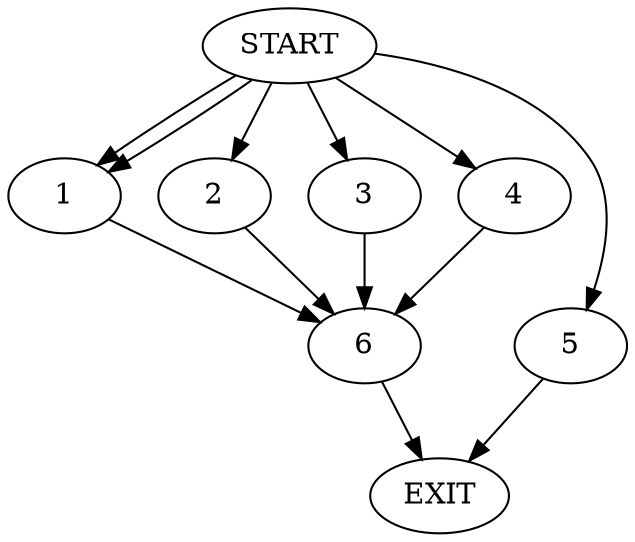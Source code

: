 digraph { 
0 [label="START"];
1;
2;
3;
4;
5;
6;
7[label="EXIT"];
0 -> 5;
0 -> 1;
0:s2 -> 1;
0:s3 -> 2;
0:s4 -> 3;
0:s5 -> 4;
1 -> 6;
2 -> 6;
3 -> 6;
4 -> 6;
5 -> 7;
6 -> 7;
}